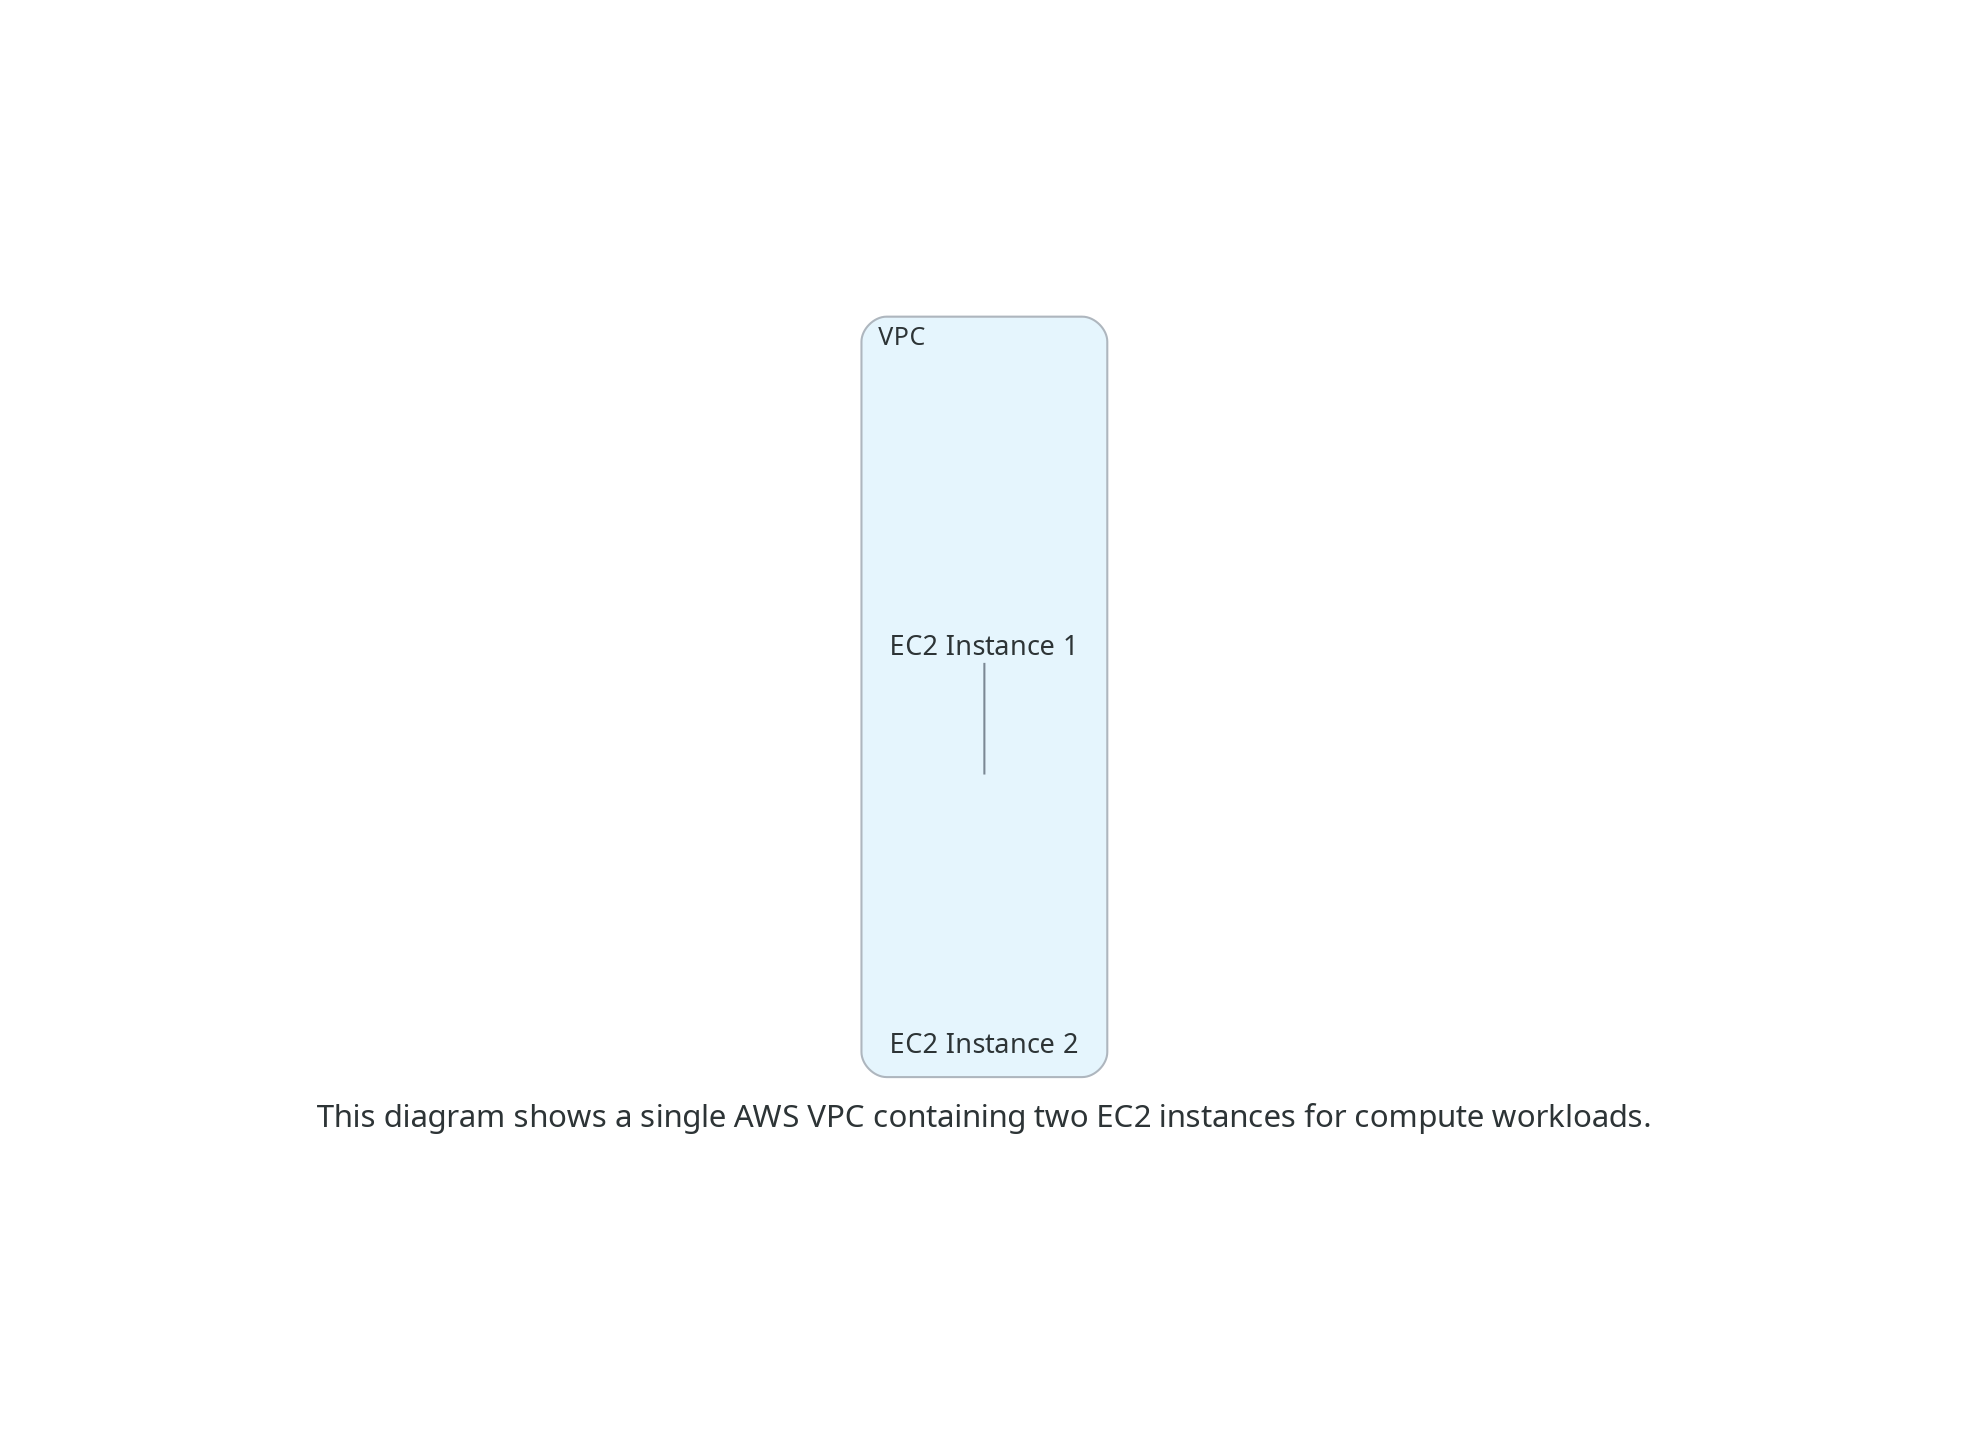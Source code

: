 digraph "This diagram shows a single AWS VPC containing two EC2 instances for compute workloads." {
	graph [bb="0,0,636.25,404.1",
		fontcolor="#2D3436",
		fontname="Sans-Serif",
		fontsize=15,
		label="This diagram shows a single AWS VPC containing two EC2 instances for compute workloads.",
		lheight=0.22,
		lp="318.12,11.875",
		lwidth=8.61,
		nodesep=0.60,
		pad=2.0,
		rankdir=TB,
		ranksep=0.75,
		splines=ortho
	];
	node [fixedsize=true,
		fontcolor="#2D3436",
		fontname="Sans-Serif",
		fontsize=13,
		height=1.4,
		imagescale=true,
		label="\N",
		labelloc=b,
		shape=box,
		style=rounded,
		width=1.4
	];
	edge [color="#7B8894"];
	subgraph cluster_VPC {
		graph [bb="260.12,31.75,376.12,396.1",
			bgcolor="#E5F5FD",
			fontname="Sans-Serif",
			fontsize=12,
			label=VPC,
			labeljust=l,
			lheight=0.18,
			lp="280.88,385.72",
			lwidth=0.35,
			pencolor="#AEB6BE",
			rankdir=LR,
			shape=box,
			style=rounded
		];
		fe7e70fa48cb47ad913ce2e242a39981	[height=1.9,
			image="/Users/hamadkhawaja/Developer/diagram-ai/.venv/lib/python3.13/site-packages/resources/aws/compute/ec2.png",
			label="EC2 Instance 1",
			pos="318.12,298.95",
			shape=none];
		"3e95c539f4dc48429d23eeabf6148848"	[height=1.9,
			image="/Users/hamadkhawaja/Developer/diagram-ai/.venv/lib/python3.13/site-packages/resources/aws/compute/ec2.png",
			label="EC2 Instance 2",
			pos="318.12,108.15",
			shape=none];
		fe7e70fa48cb47ad913ce2e242a39981 -> "3e95c539f4dc48429d23eeabf6148848"	[dir=none,
			fontcolor="#2D3436",
			fontname="Sans-Serif",
			fontsize=13,
			pos="318.12,230.61 318.12,212.96 318.12,193.97 318.12,176.34"];
	}
}
